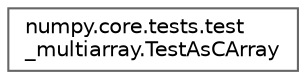 digraph "Graphical Class Hierarchy"
{
 // LATEX_PDF_SIZE
  bgcolor="transparent";
  edge [fontname=Helvetica,fontsize=10,labelfontname=Helvetica,labelfontsize=10];
  node [fontname=Helvetica,fontsize=10,shape=box,height=0.2,width=0.4];
  rankdir="LR";
  Node0 [id="Node000000",label="numpy.core.tests.test\l_multiarray.TestAsCArray",height=0.2,width=0.4,color="grey40", fillcolor="white", style="filled",URL="$d8/df2/classnumpy_1_1core_1_1tests_1_1test__multiarray_1_1TestAsCArray.html",tooltip=" "];
}
